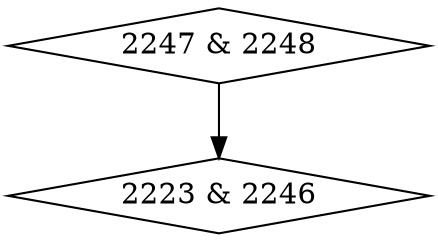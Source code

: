 digraph {
0 [label = "2223 & 2246", shape = diamond];
1 [label = "2247 & 2248", shape = diamond];
1->0;
}
